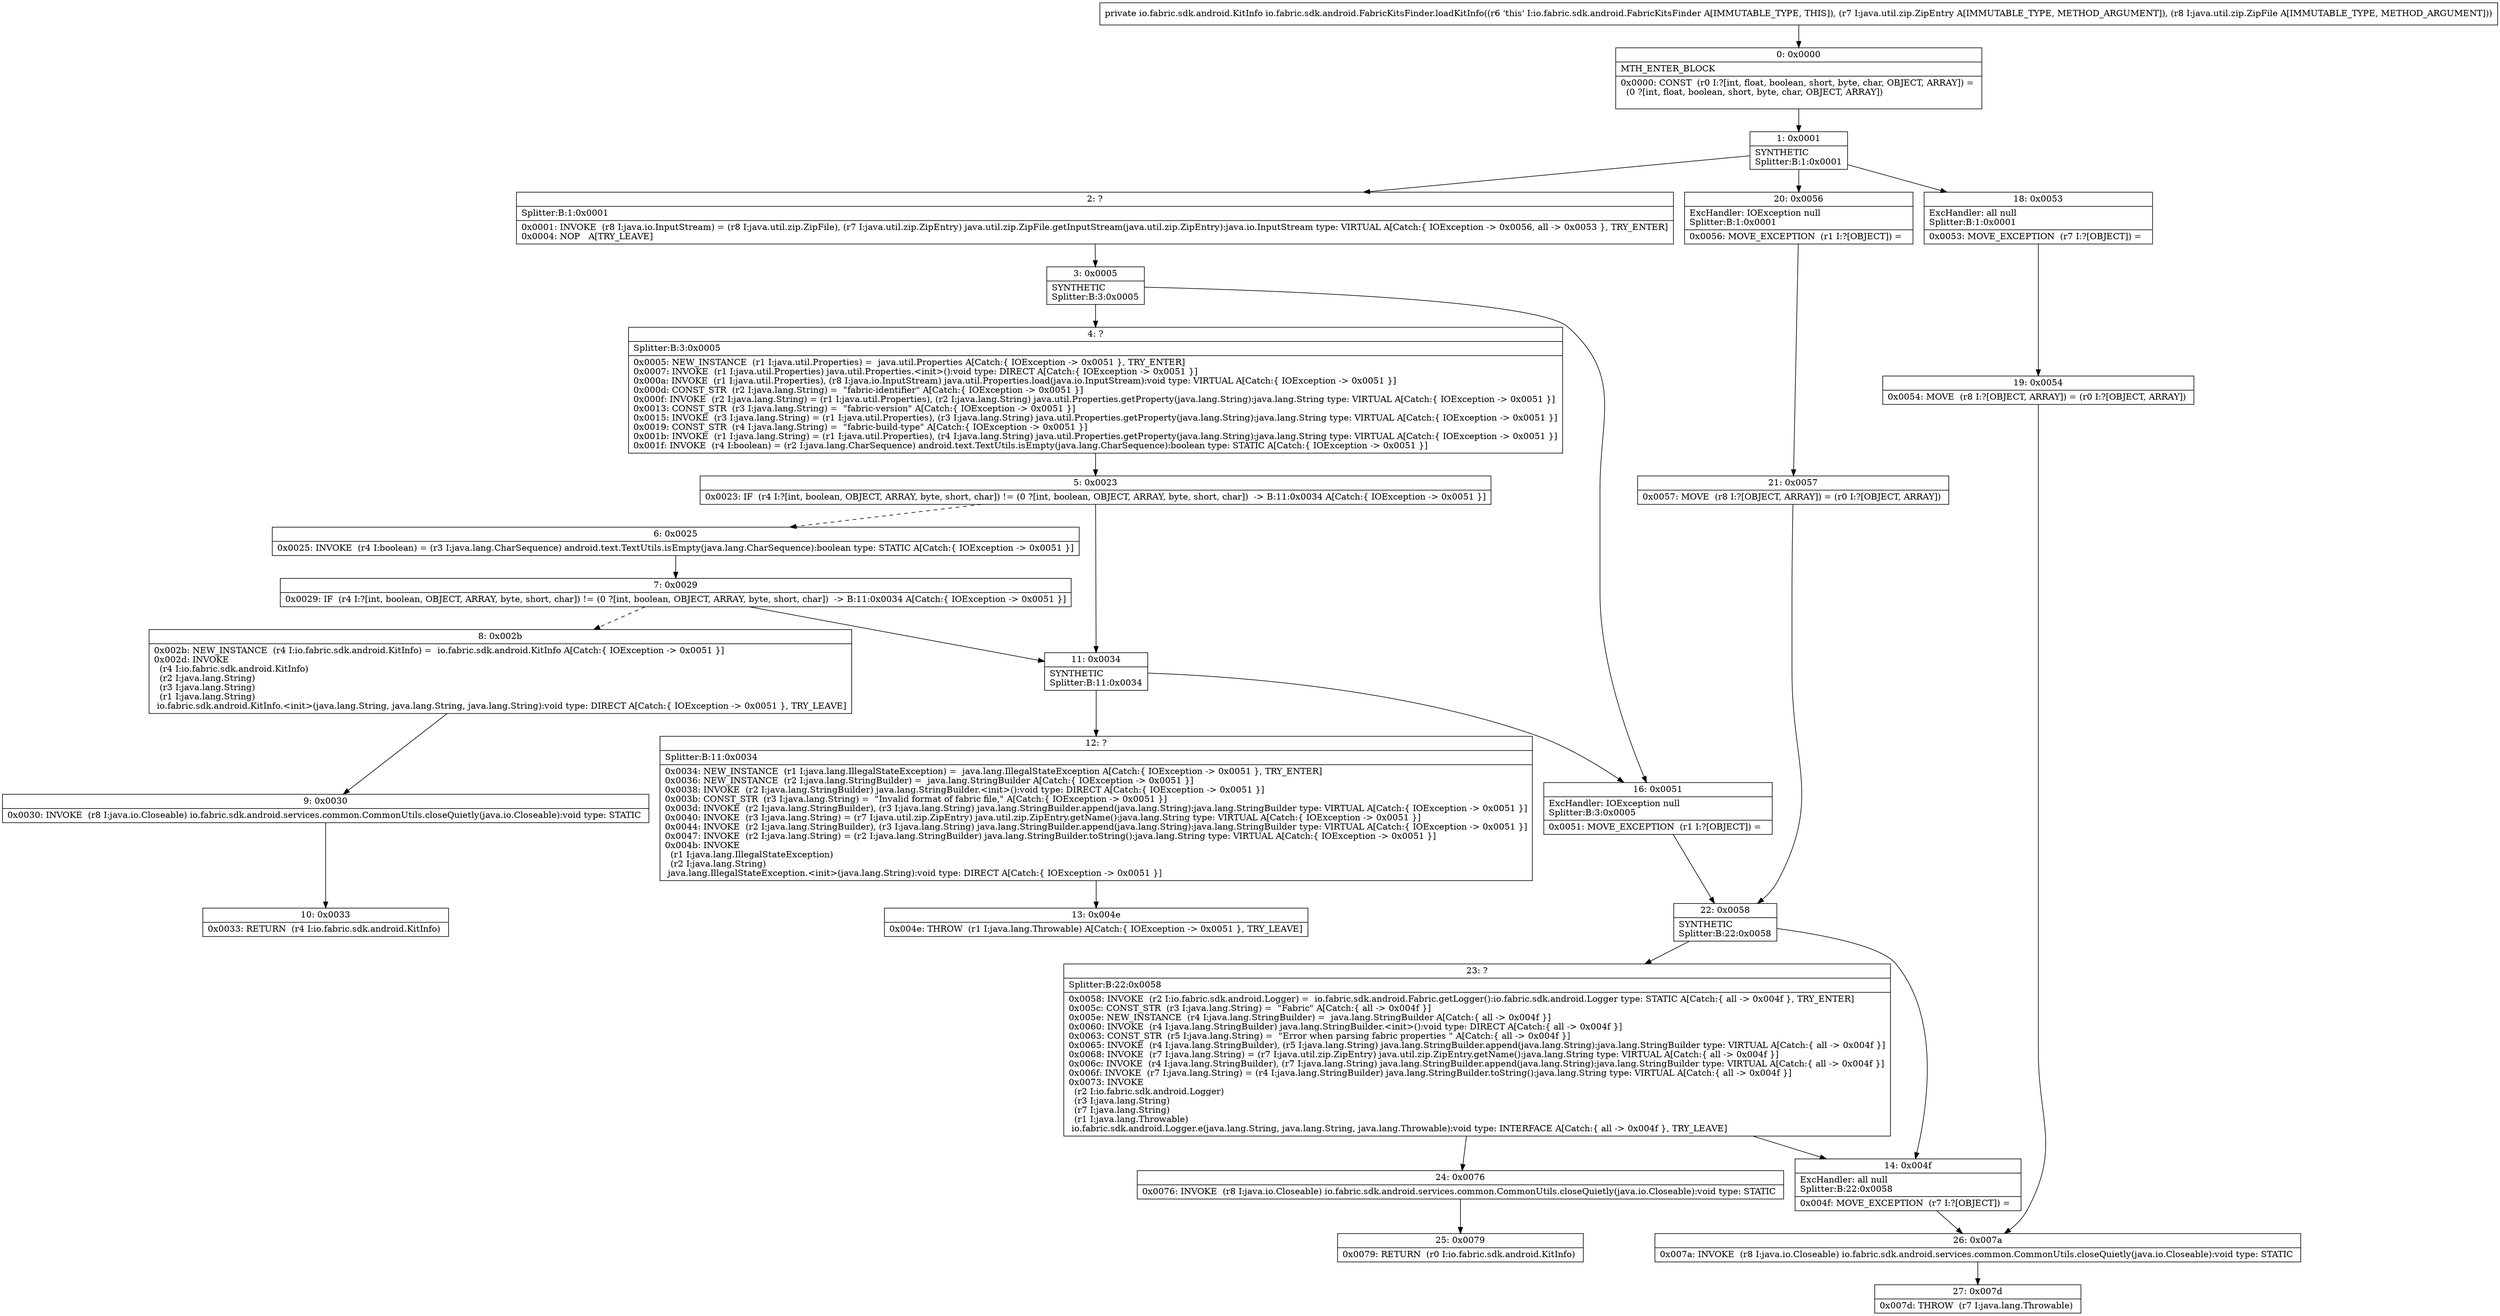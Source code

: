digraph "CFG forio.fabric.sdk.android.FabricKitsFinder.loadKitInfo(Ljava\/util\/zip\/ZipEntry;Ljava\/util\/zip\/ZipFile;)Lio\/fabric\/sdk\/android\/KitInfo;" {
Node_0 [shape=record,label="{0\:\ 0x0000|MTH_ENTER_BLOCK\l|0x0000: CONST  (r0 I:?[int, float, boolean, short, byte, char, OBJECT, ARRAY]) = \l  (0 ?[int, float, boolean, short, byte, char, OBJECT, ARRAY])\l \l}"];
Node_1 [shape=record,label="{1\:\ 0x0001|SYNTHETIC\lSplitter:B:1:0x0001\l}"];
Node_2 [shape=record,label="{2\:\ ?|Splitter:B:1:0x0001\l|0x0001: INVOKE  (r8 I:java.io.InputStream) = (r8 I:java.util.zip.ZipFile), (r7 I:java.util.zip.ZipEntry) java.util.zip.ZipFile.getInputStream(java.util.zip.ZipEntry):java.io.InputStream type: VIRTUAL A[Catch:\{ IOException \-\> 0x0056, all \-\> 0x0053 \}, TRY_ENTER]\l0x0004: NOP   A[TRY_LEAVE]\l}"];
Node_3 [shape=record,label="{3\:\ 0x0005|SYNTHETIC\lSplitter:B:3:0x0005\l}"];
Node_4 [shape=record,label="{4\:\ ?|Splitter:B:3:0x0005\l|0x0005: NEW_INSTANCE  (r1 I:java.util.Properties) =  java.util.Properties A[Catch:\{ IOException \-\> 0x0051 \}, TRY_ENTER]\l0x0007: INVOKE  (r1 I:java.util.Properties) java.util.Properties.\<init\>():void type: DIRECT A[Catch:\{ IOException \-\> 0x0051 \}]\l0x000a: INVOKE  (r1 I:java.util.Properties), (r8 I:java.io.InputStream) java.util.Properties.load(java.io.InputStream):void type: VIRTUAL A[Catch:\{ IOException \-\> 0x0051 \}]\l0x000d: CONST_STR  (r2 I:java.lang.String) =  \"fabric\-identifier\" A[Catch:\{ IOException \-\> 0x0051 \}]\l0x000f: INVOKE  (r2 I:java.lang.String) = (r1 I:java.util.Properties), (r2 I:java.lang.String) java.util.Properties.getProperty(java.lang.String):java.lang.String type: VIRTUAL A[Catch:\{ IOException \-\> 0x0051 \}]\l0x0013: CONST_STR  (r3 I:java.lang.String) =  \"fabric\-version\" A[Catch:\{ IOException \-\> 0x0051 \}]\l0x0015: INVOKE  (r3 I:java.lang.String) = (r1 I:java.util.Properties), (r3 I:java.lang.String) java.util.Properties.getProperty(java.lang.String):java.lang.String type: VIRTUAL A[Catch:\{ IOException \-\> 0x0051 \}]\l0x0019: CONST_STR  (r4 I:java.lang.String) =  \"fabric\-build\-type\" A[Catch:\{ IOException \-\> 0x0051 \}]\l0x001b: INVOKE  (r1 I:java.lang.String) = (r1 I:java.util.Properties), (r4 I:java.lang.String) java.util.Properties.getProperty(java.lang.String):java.lang.String type: VIRTUAL A[Catch:\{ IOException \-\> 0x0051 \}]\l0x001f: INVOKE  (r4 I:boolean) = (r2 I:java.lang.CharSequence) android.text.TextUtils.isEmpty(java.lang.CharSequence):boolean type: STATIC A[Catch:\{ IOException \-\> 0x0051 \}]\l}"];
Node_5 [shape=record,label="{5\:\ 0x0023|0x0023: IF  (r4 I:?[int, boolean, OBJECT, ARRAY, byte, short, char]) != (0 ?[int, boolean, OBJECT, ARRAY, byte, short, char])  \-\> B:11:0x0034 A[Catch:\{ IOException \-\> 0x0051 \}]\l}"];
Node_6 [shape=record,label="{6\:\ 0x0025|0x0025: INVOKE  (r4 I:boolean) = (r3 I:java.lang.CharSequence) android.text.TextUtils.isEmpty(java.lang.CharSequence):boolean type: STATIC A[Catch:\{ IOException \-\> 0x0051 \}]\l}"];
Node_7 [shape=record,label="{7\:\ 0x0029|0x0029: IF  (r4 I:?[int, boolean, OBJECT, ARRAY, byte, short, char]) != (0 ?[int, boolean, OBJECT, ARRAY, byte, short, char])  \-\> B:11:0x0034 A[Catch:\{ IOException \-\> 0x0051 \}]\l}"];
Node_8 [shape=record,label="{8\:\ 0x002b|0x002b: NEW_INSTANCE  (r4 I:io.fabric.sdk.android.KitInfo) =  io.fabric.sdk.android.KitInfo A[Catch:\{ IOException \-\> 0x0051 \}]\l0x002d: INVOKE  \l  (r4 I:io.fabric.sdk.android.KitInfo)\l  (r2 I:java.lang.String)\l  (r3 I:java.lang.String)\l  (r1 I:java.lang.String)\l io.fabric.sdk.android.KitInfo.\<init\>(java.lang.String, java.lang.String, java.lang.String):void type: DIRECT A[Catch:\{ IOException \-\> 0x0051 \}, TRY_LEAVE]\l}"];
Node_9 [shape=record,label="{9\:\ 0x0030|0x0030: INVOKE  (r8 I:java.io.Closeable) io.fabric.sdk.android.services.common.CommonUtils.closeQuietly(java.io.Closeable):void type: STATIC \l}"];
Node_10 [shape=record,label="{10\:\ 0x0033|0x0033: RETURN  (r4 I:io.fabric.sdk.android.KitInfo) \l}"];
Node_11 [shape=record,label="{11\:\ 0x0034|SYNTHETIC\lSplitter:B:11:0x0034\l}"];
Node_12 [shape=record,label="{12\:\ ?|Splitter:B:11:0x0034\l|0x0034: NEW_INSTANCE  (r1 I:java.lang.IllegalStateException) =  java.lang.IllegalStateException A[Catch:\{ IOException \-\> 0x0051 \}, TRY_ENTER]\l0x0036: NEW_INSTANCE  (r2 I:java.lang.StringBuilder) =  java.lang.StringBuilder A[Catch:\{ IOException \-\> 0x0051 \}]\l0x0038: INVOKE  (r2 I:java.lang.StringBuilder) java.lang.StringBuilder.\<init\>():void type: DIRECT A[Catch:\{ IOException \-\> 0x0051 \}]\l0x003b: CONST_STR  (r3 I:java.lang.String) =  \"Invalid format of fabric file,\" A[Catch:\{ IOException \-\> 0x0051 \}]\l0x003d: INVOKE  (r2 I:java.lang.StringBuilder), (r3 I:java.lang.String) java.lang.StringBuilder.append(java.lang.String):java.lang.StringBuilder type: VIRTUAL A[Catch:\{ IOException \-\> 0x0051 \}]\l0x0040: INVOKE  (r3 I:java.lang.String) = (r7 I:java.util.zip.ZipEntry) java.util.zip.ZipEntry.getName():java.lang.String type: VIRTUAL A[Catch:\{ IOException \-\> 0x0051 \}]\l0x0044: INVOKE  (r2 I:java.lang.StringBuilder), (r3 I:java.lang.String) java.lang.StringBuilder.append(java.lang.String):java.lang.StringBuilder type: VIRTUAL A[Catch:\{ IOException \-\> 0x0051 \}]\l0x0047: INVOKE  (r2 I:java.lang.String) = (r2 I:java.lang.StringBuilder) java.lang.StringBuilder.toString():java.lang.String type: VIRTUAL A[Catch:\{ IOException \-\> 0x0051 \}]\l0x004b: INVOKE  \l  (r1 I:java.lang.IllegalStateException)\l  (r2 I:java.lang.String)\l java.lang.IllegalStateException.\<init\>(java.lang.String):void type: DIRECT A[Catch:\{ IOException \-\> 0x0051 \}]\l}"];
Node_13 [shape=record,label="{13\:\ 0x004e|0x004e: THROW  (r1 I:java.lang.Throwable) A[Catch:\{ IOException \-\> 0x0051 \}, TRY_LEAVE]\l}"];
Node_14 [shape=record,label="{14\:\ 0x004f|ExcHandler: all null\lSplitter:B:22:0x0058\l|0x004f: MOVE_EXCEPTION  (r7 I:?[OBJECT]) =  \l}"];
Node_16 [shape=record,label="{16\:\ 0x0051|ExcHandler: IOException null\lSplitter:B:3:0x0005\l|0x0051: MOVE_EXCEPTION  (r1 I:?[OBJECT]) =  \l}"];
Node_18 [shape=record,label="{18\:\ 0x0053|ExcHandler: all null\lSplitter:B:1:0x0001\l|0x0053: MOVE_EXCEPTION  (r7 I:?[OBJECT]) =  \l}"];
Node_19 [shape=record,label="{19\:\ 0x0054|0x0054: MOVE  (r8 I:?[OBJECT, ARRAY]) = (r0 I:?[OBJECT, ARRAY]) \l}"];
Node_20 [shape=record,label="{20\:\ 0x0056|ExcHandler: IOException null\lSplitter:B:1:0x0001\l|0x0056: MOVE_EXCEPTION  (r1 I:?[OBJECT]) =  \l}"];
Node_21 [shape=record,label="{21\:\ 0x0057|0x0057: MOVE  (r8 I:?[OBJECT, ARRAY]) = (r0 I:?[OBJECT, ARRAY]) \l}"];
Node_22 [shape=record,label="{22\:\ 0x0058|SYNTHETIC\lSplitter:B:22:0x0058\l}"];
Node_23 [shape=record,label="{23\:\ ?|Splitter:B:22:0x0058\l|0x0058: INVOKE  (r2 I:io.fabric.sdk.android.Logger) =  io.fabric.sdk.android.Fabric.getLogger():io.fabric.sdk.android.Logger type: STATIC A[Catch:\{ all \-\> 0x004f \}, TRY_ENTER]\l0x005c: CONST_STR  (r3 I:java.lang.String) =  \"Fabric\" A[Catch:\{ all \-\> 0x004f \}]\l0x005e: NEW_INSTANCE  (r4 I:java.lang.StringBuilder) =  java.lang.StringBuilder A[Catch:\{ all \-\> 0x004f \}]\l0x0060: INVOKE  (r4 I:java.lang.StringBuilder) java.lang.StringBuilder.\<init\>():void type: DIRECT A[Catch:\{ all \-\> 0x004f \}]\l0x0063: CONST_STR  (r5 I:java.lang.String) =  \"Error when parsing fabric properties \" A[Catch:\{ all \-\> 0x004f \}]\l0x0065: INVOKE  (r4 I:java.lang.StringBuilder), (r5 I:java.lang.String) java.lang.StringBuilder.append(java.lang.String):java.lang.StringBuilder type: VIRTUAL A[Catch:\{ all \-\> 0x004f \}]\l0x0068: INVOKE  (r7 I:java.lang.String) = (r7 I:java.util.zip.ZipEntry) java.util.zip.ZipEntry.getName():java.lang.String type: VIRTUAL A[Catch:\{ all \-\> 0x004f \}]\l0x006c: INVOKE  (r4 I:java.lang.StringBuilder), (r7 I:java.lang.String) java.lang.StringBuilder.append(java.lang.String):java.lang.StringBuilder type: VIRTUAL A[Catch:\{ all \-\> 0x004f \}]\l0x006f: INVOKE  (r7 I:java.lang.String) = (r4 I:java.lang.StringBuilder) java.lang.StringBuilder.toString():java.lang.String type: VIRTUAL A[Catch:\{ all \-\> 0x004f \}]\l0x0073: INVOKE  \l  (r2 I:io.fabric.sdk.android.Logger)\l  (r3 I:java.lang.String)\l  (r7 I:java.lang.String)\l  (r1 I:java.lang.Throwable)\l io.fabric.sdk.android.Logger.e(java.lang.String, java.lang.String, java.lang.Throwable):void type: INTERFACE A[Catch:\{ all \-\> 0x004f \}, TRY_LEAVE]\l}"];
Node_24 [shape=record,label="{24\:\ 0x0076|0x0076: INVOKE  (r8 I:java.io.Closeable) io.fabric.sdk.android.services.common.CommonUtils.closeQuietly(java.io.Closeable):void type: STATIC \l}"];
Node_25 [shape=record,label="{25\:\ 0x0079|0x0079: RETURN  (r0 I:io.fabric.sdk.android.KitInfo) \l}"];
Node_26 [shape=record,label="{26\:\ 0x007a|0x007a: INVOKE  (r8 I:java.io.Closeable) io.fabric.sdk.android.services.common.CommonUtils.closeQuietly(java.io.Closeable):void type: STATIC \l}"];
Node_27 [shape=record,label="{27\:\ 0x007d|0x007d: THROW  (r7 I:java.lang.Throwable) \l}"];
MethodNode[shape=record,label="{private io.fabric.sdk.android.KitInfo io.fabric.sdk.android.FabricKitsFinder.loadKitInfo((r6 'this' I:io.fabric.sdk.android.FabricKitsFinder A[IMMUTABLE_TYPE, THIS]), (r7 I:java.util.zip.ZipEntry A[IMMUTABLE_TYPE, METHOD_ARGUMENT]), (r8 I:java.util.zip.ZipFile A[IMMUTABLE_TYPE, METHOD_ARGUMENT])) }"];
MethodNode -> Node_0;
Node_0 -> Node_1;
Node_1 -> Node_2;
Node_1 -> Node_20;
Node_1 -> Node_18;
Node_2 -> Node_3;
Node_3 -> Node_4;
Node_3 -> Node_16;
Node_4 -> Node_5;
Node_5 -> Node_6[style=dashed];
Node_5 -> Node_11;
Node_6 -> Node_7;
Node_7 -> Node_8[style=dashed];
Node_7 -> Node_11;
Node_8 -> Node_9;
Node_9 -> Node_10;
Node_11 -> Node_12;
Node_11 -> Node_16;
Node_12 -> Node_13;
Node_14 -> Node_26;
Node_16 -> Node_22;
Node_18 -> Node_19;
Node_19 -> Node_26;
Node_20 -> Node_21;
Node_21 -> Node_22;
Node_22 -> Node_23;
Node_22 -> Node_14;
Node_23 -> Node_24;
Node_23 -> Node_14;
Node_24 -> Node_25;
Node_26 -> Node_27;
}

